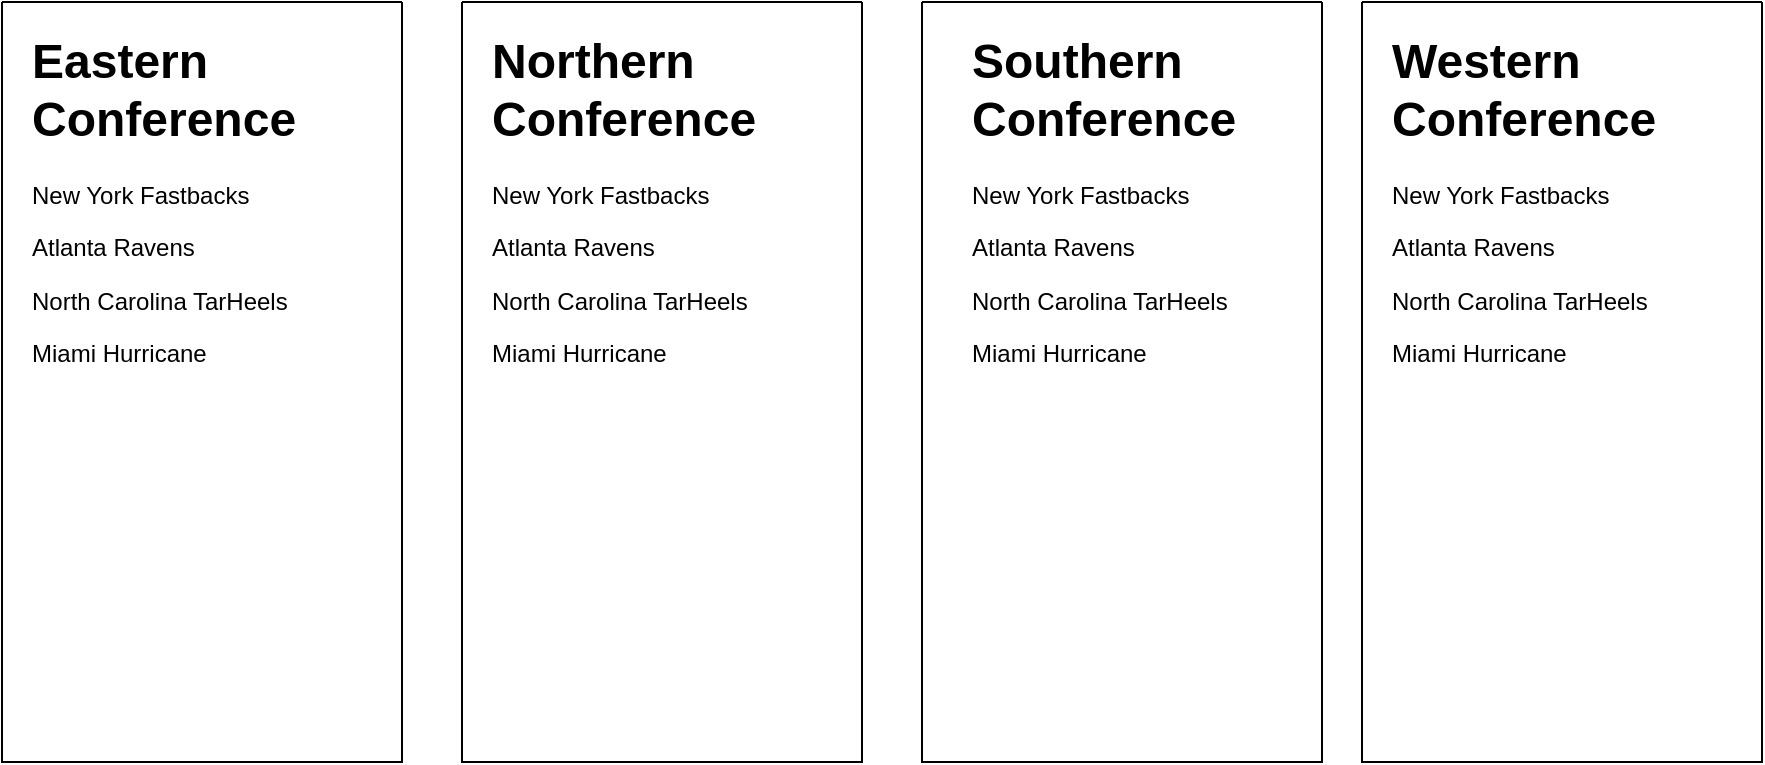 <mxfile version="16.0.3" type="device" pages="3"><diagram id="T0u-keNfdFOPrG-PHy5h" name="League VIew"><mxGraphModel dx="1038" dy="663" grid="1" gridSize="10" guides="1" tooltips="1" connect="1" arrows="1" fold="1" page="1" pageScale="1" pageWidth="850" pageHeight="1100" math="0" shadow="0"><root><mxCell id="0"/><mxCell id="1" parent="0"/><mxCell id="S6AVcBczlTTHSBinAOJT-2" value="" style="swimlane;startSize=0;" parent="1" vertex="1"><mxGeometry x="100" y="230" width="200" height="380" as="geometry"/></mxCell><mxCell id="S6AVcBczlTTHSBinAOJT-13" value="&lt;h1&gt;Eastern Conference&lt;/h1&gt;&lt;p&gt;New York Fastbacks&lt;/p&gt;&lt;p&gt;Atlanta Ravens&lt;/p&gt;&lt;p&gt;North Carolina TarHeels&lt;/p&gt;&lt;p&gt;Miami Hurricane&lt;/p&gt;&lt;p&gt;etc...&lt;/p&gt;" style="text;html=1;strokeColor=none;fillColor=none;spacing=5;spacingTop=-20;whiteSpace=wrap;overflow=hidden;rounded=0;" parent="S6AVcBczlTTHSBinAOJT-2" vertex="1"><mxGeometry x="10" y="10" width="190" height="180" as="geometry"/></mxCell><mxCell id="S6AVcBczlTTHSBinAOJT-5" value="" style="swimlane;startSize=0;" parent="1" vertex="1"><mxGeometry x="330" y="230" width="200" height="380" as="geometry"/></mxCell><mxCell id="S6AVcBczlTTHSBinAOJT-20" value="&lt;h1&gt;Northern Conference&lt;/h1&gt;&lt;p&gt;New York Fastbacks&lt;/p&gt;&lt;p&gt;Atlanta Ravens&lt;/p&gt;&lt;p&gt;North Carolina TarHeels&lt;/p&gt;&lt;p&gt;Miami Hurricane&lt;/p&gt;&lt;p&gt;etc...&lt;/p&gt;" style="text;html=1;strokeColor=none;fillColor=none;spacing=5;spacingTop=-20;whiteSpace=wrap;overflow=hidden;rounded=0;" parent="S6AVcBczlTTHSBinAOJT-5" vertex="1"><mxGeometry x="10" y="10" width="190" height="180" as="geometry"/></mxCell><mxCell id="S6AVcBczlTTHSBinAOJT-6" value="" style="swimlane;startSize=0;" parent="1" vertex="1"><mxGeometry x="560" y="230" width="200" height="380" as="geometry"/></mxCell><mxCell id="S6AVcBczlTTHSBinAOJT-22" value="&lt;h1&gt;Southern Conference&lt;/h1&gt;&lt;p&gt;New York Fastbacks&lt;/p&gt;&lt;p&gt;Atlanta Ravens&lt;/p&gt;&lt;p&gt;North Carolina TarHeels&lt;/p&gt;&lt;p&gt;Miami Hurricane&lt;/p&gt;&lt;p&gt;etc...&lt;/p&gt;" style="text;html=1;strokeColor=none;fillColor=none;spacing=5;spacingTop=-20;whiteSpace=wrap;overflow=hidden;rounded=0;" parent="S6AVcBczlTTHSBinAOJT-6" vertex="1"><mxGeometry x="20" y="10" width="190" height="180" as="geometry"/></mxCell><mxCell id="S6AVcBczlTTHSBinAOJT-7" value="" style="swimlane;startSize=0;" parent="1" vertex="1"><mxGeometry x="780" y="230" width="200" height="380" as="geometry"/></mxCell><mxCell id="S6AVcBczlTTHSBinAOJT-23" value="&lt;h1&gt;Western Conference&lt;/h1&gt;&lt;p&gt;New York Fastbacks&lt;/p&gt;&lt;p&gt;Atlanta Ravens&lt;/p&gt;&lt;p&gt;North Carolina TarHeels&lt;/p&gt;&lt;p&gt;Miami Hurricane&lt;/p&gt;&lt;p&gt;etc...&lt;/p&gt;" style="text;html=1;strokeColor=none;fillColor=none;spacing=5;spacingTop=-20;whiteSpace=wrap;overflow=hidden;rounded=0;" parent="S6AVcBczlTTHSBinAOJT-7" vertex="1"><mxGeometry x="10" y="10" width="190" height="180" as="geometry"/></mxCell></root></mxGraphModel></diagram><diagram id="F64UONkVtyd7JtMx-r2o" name="Team-View"><mxGraphModel dx="1038" dy="663" grid="1" gridSize="10" guides="1" tooltips="1" connect="1" arrows="1" fold="1" page="1" pageScale="1" pageWidth="850" pageHeight="1100" math="0" shadow="0"><root><mxCell id="Q0DZdTI4sfl53n6NsFvF-0"/><mxCell id="Q0DZdTI4sfl53n6NsFvF-1" parent="Q0DZdTI4sfl53n6NsFvF-0"/><mxCell id="Q0DZdTI4sfl53n6NsFvF-2" value="" style="rounded=0;whiteSpace=wrap;html=1;" vertex="1" parent="Q0DZdTI4sfl53n6NsFvF-1"><mxGeometry x="120" y="150" width="620" height="100" as="geometry"/></mxCell><mxCell id="Q0DZdTI4sfl53n6NsFvF-3" value="&lt;h1&gt;Team Icon&amp;nbsp; &amp;nbsp; &amp;nbsp; &amp;nbsp;Team Name&lt;/h1&gt;&lt;p&gt;Coach: The name of the coach&lt;/p&gt;&lt;p&gt;General Manager: The name of the General Managher&lt;/p&gt;" style="text;html=1;strokeColor=none;fillColor=none;spacing=5;spacingTop=-20;whiteSpace=wrap;overflow=hidden;rounded=0;" vertex="1" parent="Q0DZdTI4sfl53n6NsFvF-1"><mxGeometry x="130" y="150" width="350" height="120" as="geometry"/></mxCell><mxCell id="Q0DZdTI4sfl53n6NsFvF-4" value="Conference Icon&lt;br&gt;&lt;br&gt;Confefence Name" style="text;html=1;strokeColor=none;fillColor=none;align=center;verticalAlign=middle;whiteSpace=wrap;rounded=0;" vertex="1" parent="Q0DZdTI4sfl53n6NsFvF-1"><mxGeometry x="590" y="180" width="170" height="30" as="geometry"/></mxCell><mxCell id="Q0DZdTI4sfl53n6NsFvF-5" value="&lt;ul&gt;&lt;li&gt;Player 1&lt;/li&gt;&lt;li&gt;Player 2&lt;/li&gt;&lt;li&gt;Player 3&lt;/li&gt;&lt;li&gt;etc..&lt;/li&gt;&lt;/ul&gt;" style="text;strokeColor=none;fillColor=none;html=1;whiteSpace=wrap;verticalAlign=middle;overflow=hidden;" vertex="1" parent="Q0DZdTI4sfl53n6NsFvF-1"><mxGeometry x="120" y="260" width="560" height="80" as="geometry"/></mxCell></root></mxGraphModel></diagram><diagram id="zEeoqR7HSnbzijo7VfOg" name="Player-View"><mxGraphModel dx="1038" dy="663" grid="1" gridSize="10" guides="1" tooltips="1" connect="1" arrows="1" fold="1" page="1" pageScale="1" pageWidth="850" pageHeight="1100" math="0" shadow="0"><root><mxCell id="wSynkRC_5RouY4dXgNA0-0"/><mxCell id="wSynkRC_5RouY4dXgNA0-1" parent="wSynkRC_5RouY4dXgNA0-0"/><mxCell id="wSynkRC_5RouY4dXgNA0-2" value="" style="rounded=0;whiteSpace=wrap;html=1;" vertex="1" parent="wSynkRC_5RouY4dXgNA0-1"><mxGeometry x="180" y="150" width="500" height="90" as="geometry"/></mxCell><mxCell id="wSynkRC_5RouY4dXgNA0-3" value="&lt;h1&gt;Player Pic&lt;/h1&gt;&lt;div&gt;Player Name&lt;/div&gt;" style="text;html=1;strokeColor=none;fillColor=none;spacing=5;spacingTop=-20;whiteSpace=wrap;overflow=hidden;rounded=0;" vertex="1" parent="wSynkRC_5RouY4dXgNA0-1"><mxGeometry x="190" y="160" width="190" height="120" as="geometry"/></mxCell><mxCell id="wSynkRC_5RouY4dXgNA0-4" value="&lt;h1&gt;Team icon&lt;/h1&gt;&lt;div&gt;Team Name&lt;/div&gt;&lt;div&gt;Conference Name&lt;/div&gt;" style="text;html=1;strokeColor=none;fillColor=none;spacing=5;spacingTop=-20;whiteSpace=wrap;overflow=hidden;rounded=0;" vertex="1" parent="wSynkRC_5RouY4dXgNA0-1"><mxGeometry x="550" y="150" width="190" height="120" as="geometry"/></mxCell><mxCell id="wSynkRC_5RouY4dXgNA0-5" value="&lt;h1&gt;Player Details Section&lt;/h1&gt;&lt;p&gt;Lorem ipsum dolor sit amet, consectetur adipisicing elit, sed do eiusmod tempor incididunt ut labore et dolore magna aliqua.&lt;/p&gt;" style="text;html=1;strokeColor=none;fillColor=none;spacing=5;spacingTop=-20;whiteSpace=wrap;overflow=hidden;rounded=0;" vertex="1" parent="wSynkRC_5RouY4dXgNA0-1"><mxGeometry x="180" y="260" width="280" height="120" as="geometry"/></mxCell><mxCell id="wSynkRC_5RouY4dXgNA0-6" value="&lt;h1&gt;Player Skills Section&lt;/h1&gt;&lt;p&gt;Lorem ipsum dolor sit amet, consectetur adipisicing elit, sed do eiusmod tempor incididunt ut labore et dolore magna aliqua.&lt;/p&gt;" style="text;html=1;strokeColor=none;fillColor=none;spacing=5;spacingTop=-20;whiteSpace=wrap;overflow=hidden;rounded=0;" vertex="1" parent="wSynkRC_5RouY4dXgNA0-1"><mxGeometry x="180" y="380" width="280" height="120" as="geometry"/></mxCell><mxCell id="wSynkRC_5RouY4dXgNA0-7" value="&lt;h1&gt;Player Stats Section&lt;/h1&gt;&lt;p&gt;Lorem ipsum dolor sit amet, consectetur adipisicing elit, sed do eiusmod tempor incididunt ut labore et dolore magna aliqua.&lt;/p&gt;" style="text;html=1;strokeColor=none;fillColor=none;spacing=5;spacingTop=-20;whiteSpace=wrap;overflow=hidden;rounded=0;" vertex="1" parent="wSynkRC_5RouY4dXgNA0-1"><mxGeometry x="180" y="510" width="280" height="120" as="geometry"/></mxCell></root></mxGraphModel></diagram></mxfile>